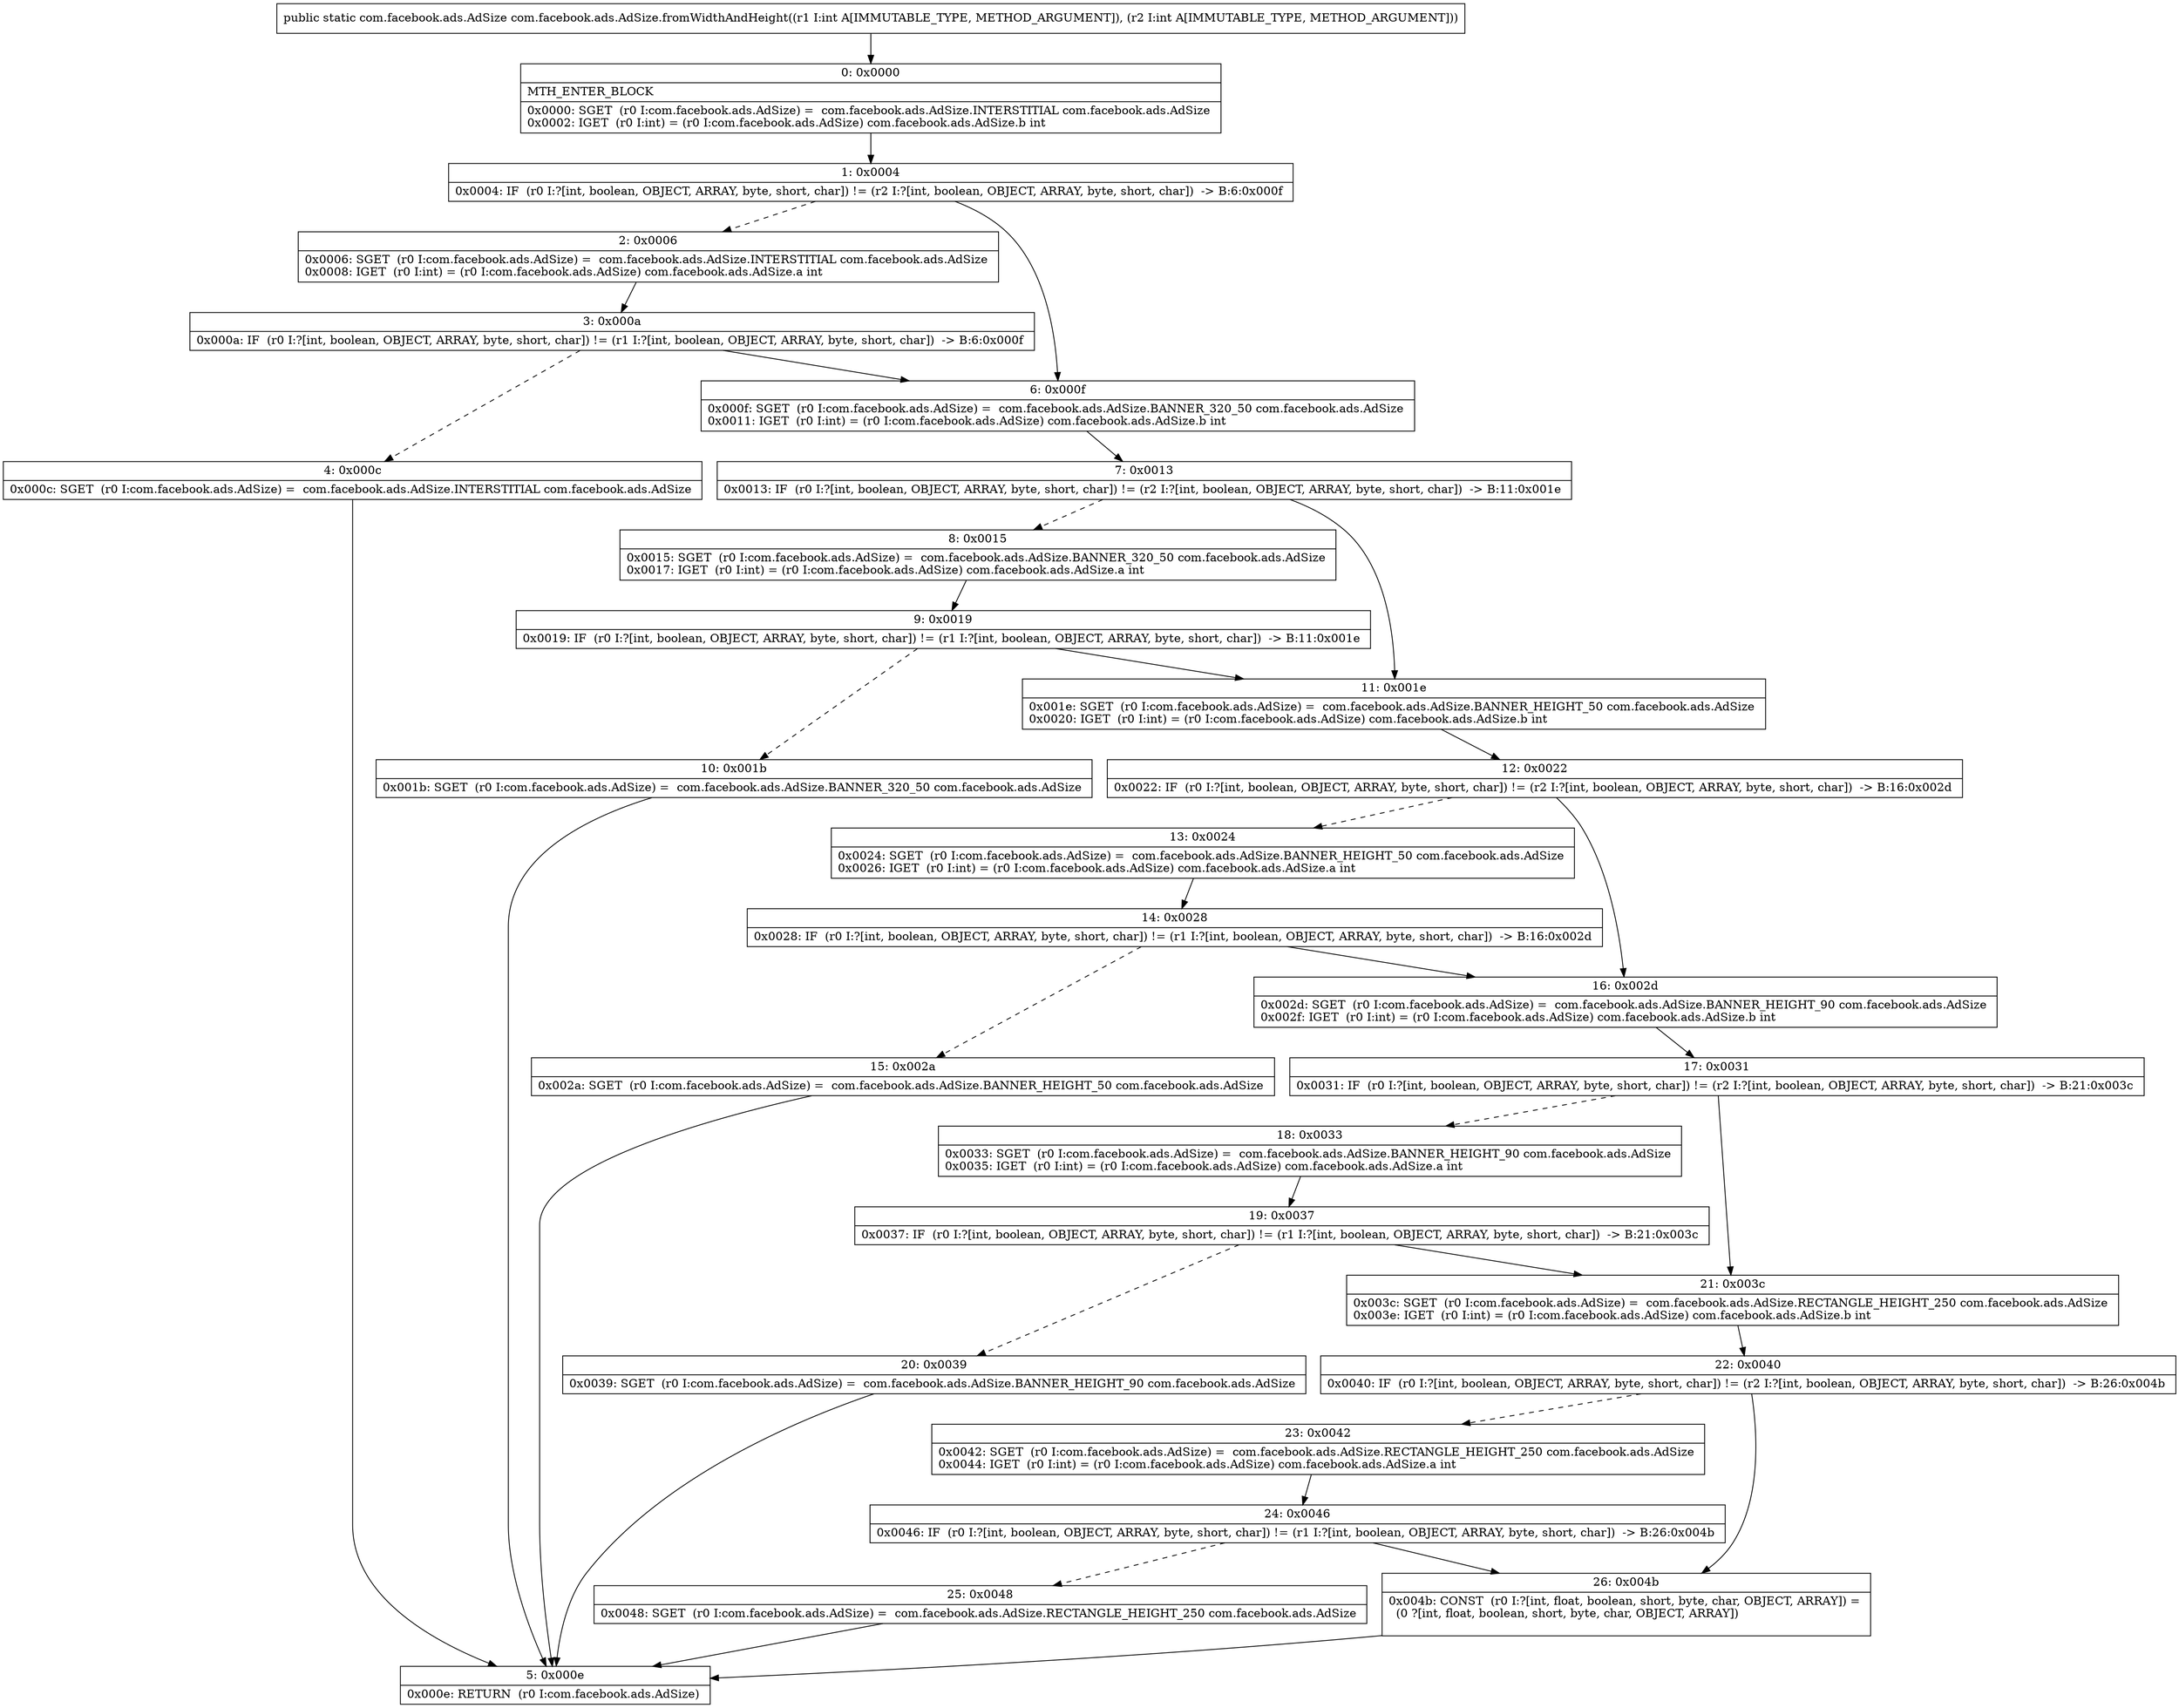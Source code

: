 digraph "CFG forcom.facebook.ads.AdSize.fromWidthAndHeight(II)Lcom\/facebook\/ads\/AdSize;" {
Node_0 [shape=record,label="{0\:\ 0x0000|MTH_ENTER_BLOCK\l|0x0000: SGET  (r0 I:com.facebook.ads.AdSize) =  com.facebook.ads.AdSize.INTERSTITIAL com.facebook.ads.AdSize \l0x0002: IGET  (r0 I:int) = (r0 I:com.facebook.ads.AdSize) com.facebook.ads.AdSize.b int \l}"];
Node_1 [shape=record,label="{1\:\ 0x0004|0x0004: IF  (r0 I:?[int, boolean, OBJECT, ARRAY, byte, short, char]) != (r2 I:?[int, boolean, OBJECT, ARRAY, byte, short, char])  \-\> B:6:0x000f \l}"];
Node_2 [shape=record,label="{2\:\ 0x0006|0x0006: SGET  (r0 I:com.facebook.ads.AdSize) =  com.facebook.ads.AdSize.INTERSTITIAL com.facebook.ads.AdSize \l0x0008: IGET  (r0 I:int) = (r0 I:com.facebook.ads.AdSize) com.facebook.ads.AdSize.a int \l}"];
Node_3 [shape=record,label="{3\:\ 0x000a|0x000a: IF  (r0 I:?[int, boolean, OBJECT, ARRAY, byte, short, char]) != (r1 I:?[int, boolean, OBJECT, ARRAY, byte, short, char])  \-\> B:6:0x000f \l}"];
Node_4 [shape=record,label="{4\:\ 0x000c|0x000c: SGET  (r0 I:com.facebook.ads.AdSize) =  com.facebook.ads.AdSize.INTERSTITIAL com.facebook.ads.AdSize \l}"];
Node_5 [shape=record,label="{5\:\ 0x000e|0x000e: RETURN  (r0 I:com.facebook.ads.AdSize) \l}"];
Node_6 [shape=record,label="{6\:\ 0x000f|0x000f: SGET  (r0 I:com.facebook.ads.AdSize) =  com.facebook.ads.AdSize.BANNER_320_50 com.facebook.ads.AdSize \l0x0011: IGET  (r0 I:int) = (r0 I:com.facebook.ads.AdSize) com.facebook.ads.AdSize.b int \l}"];
Node_7 [shape=record,label="{7\:\ 0x0013|0x0013: IF  (r0 I:?[int, boolean, OBJECT, ARRAY, byte, short, char]) != (r2 I:?[int, boolean, OBJECT, ARRAY, byte, short, char])  \-\> B:11:0x001e \l}"];
Node_8 [shape=record,label="{8\:\ 0x0015|0x0015: SGET  (r0 I:com.facebook.ads.AdSize) =  com.facebook.ads.AdSize.BANNER_320_50 com.facebook.ads.AdSize \l0x0017: IGET  (r0 I:int) = (r0 I:com.facebook.ads.AdSize) com.facebook.ads.AdSize.a int \l}"];
Node_9 [shape=record,label="{9\:\ 0x0019|0x0019: IF  (r0 I:?[int, boolean, OBJECT, ARRAY, byte, short, char]) != (r1 I:?[int, boolean, OBJECT, ARRAY, byte, short, char])  \-\> B:11:0x001e \l}"];
Node_10 [shape=record,label="{10\:\ 0x001b|0x001b: SGET  (r0 I:com.facebook.ads.AdSize) =  com.facebook.ads.AdSize.BANNER_320_50 com.facebook.ads.AdSize \l}"];
Node_11 [shape=record,label="{11\:\ 0x001e|0x001e: SGET  (r0 I:com.facebook.ads.AdSize) =  com.facebook.ads.AdSize.BANNER_HEIGHT_50 com.facebook.ads.AdSize \l0x0020: IGET  (r0 I:int) = (r0 I:com.facebook.ads.AdSize) com.facebook.ads.AdSize.b int \l}"];
Node_12 [shape=record,label="{12\:\ 0x0022|0x0022: IF  (r0 I:?[int, boolean, OBJECT, ARRAY, byte, short, char]) != (r2 I:?[int, boolean, OBJECT, ARRAY, byte, short, char])  \-\> B:16:0x002d \l}"];
Node_13 [shape=record,label="{13\:\ 0x0024|0x0024: SGET  (r0 I:com.facebook.ads.AdSize) =  com.facebook.ads.AdSize.BANNER_HEIGHT_50 com.facebook.ads.AdSize \l0x0026: IGET  (r0 I:int) = (r0 I:com.facebook.ads.AdSize) com.facebook.ads.AdSize.a int \l}"];
Node_14 [shape=record,label="{14\:\ 0x0028|0x0028: IF  (r0 I:?[int, boolean, OBJECT, ARRAY, byte, short, char]) != (r1 I:?[int, boolean, OBJECT, ARRAY, byte, short, char])  \-\> B:16:0x002d \l}"];
Node_15 [shape=record,label="{15\:\ 0x002a|0x002a: SGET  (r0 I:com.facebook.ads.AdSize) =  com.facebook.ads.AdSize.BANNER_HEIGHT_50 com.facebook.ads.AdSize \l}"];
Node_16 [shape=record,label="{16\:\ 0x002d|0x002d: SGET  (r0 I:com.facebook.ads.AdSize) =  com.facebook.ads.AdSize.BANNER_HEIGHT_90 com.facebook.ads.AdSize \l0x002f: IGET  (r0 I:int) = (r0 I:com.facebook.ads.AdSize) com.facebook.ads.AdSize.b int \l}"];
Node_17 [shape=record,label="{17\:\ 0x0031|0x0031: IF  (r0 I:?[int, boolean, OBJECT, ARRAY, byte, short, char]) != (r2 I:?[int, boolean, OBJECT, ARRAY, byte, short, char])  \-\> B:21:0x003c \l}"];
Node_18 [shape=record,label="{18\:\ 0x0033|0x0033: SGET  (r0 I:com.facebook.ads.AdSize) =  com.facebook.ads.AdSize.BANNER_HEIGHT_90 com.facebook.ads.AdSize \l0x0035: IGET  (r0 I:int) = (r0 I:com.facebook.ads.AdSize) com.facebook.ads.AdSize.a int \l}"];
Node_19 [shape=record,label="{19\:\ 0x0037|0x0037: IF  (r0 I:?[int, boolean, OBJECT, ARRAY, byte, short, char]) != (r1 I:?[int, boolean, OBJECT, ARRAY, byte, short, char])  \-\> B:21:0x003c \l}"];
Node_20 [shape=record,label="{20\:\ 0x0039|0x0039: SGET  (r0 I:com.facebook.ads.AdSize) =  com.facebook.ads.AdSize.BANNER_HEIGHT_90 com.facebook.ads.AdSize \l}"];
Node_21 [shape=record,label="{21\:\ 0x003c|0x003c: SGET  (r0 I:com.facebook.ads.AdSize) =  com.facebook.ads.AdSize.RECTANGLE_HEIGHT_250 com.facebook.ads.AdSize \l0x003e: IGET  (r0 I:int) = (r0 I:com.facebook.ads.AdSize) com.facebook.ads.AdSize.b int \l}"];
Node_22 [shape=record,label="{22\:\ 0x0040|0x0040: IF  (r0 I:?[int, boolean, OBJECT, ARRAY, byte, short, char]) != (r2 I:?[int, boolean, OBJECT, ARRAY, byte, short, char])  \-\> B:26:0x004b \l}"];
Node_23 [shape=record,label="{23\:\ 0x0042|0x0042: SGET  (r0 I:com.facebook.ads.AdSize) =  com.facebook.ads.AdSize.RECTANGLE_HEIGHT_250 com.facebook.ads.AdSize \l0x0044: IGET  (r0 I:int) = (r0 I:com.facebook.ads.AdSize) com.facebook.ads.AdSize.a int \l}"];
Node_24 [shape=record,label="{24\:\ 0x0046|0x0046: IF  (r0 I:?[int, boolean, OBJECT, ARRAY, byte, short, char]) != (r1 I:?[int, boolean, OBJECT, ARRAY, byte, short, char])  \-\> B:26:0x004b \l}"];
Node_25 [shape=record,label="{25\:\ 0x0048|0x0048: SGET  (r0 I:com.facebook.ads.AdSize) =  com.facebook.ads.AdSize.RECTANGLE_HEIGHT_250 com.facebook.ads.AdSize \l}"];
Node_26 [shape=record,label="{26\:\ 0x004b|0x004b: CONST  (r0 I:?[int, float, boolean, short, byte, char, OBJECT, ARRAY]) = \l  (0 ?[int, float, boolean, short, byte, char, OBJECT, ARRAY])\l \l}"];
MethodNode[shape=record,label="{public static com.facebook.ads.AdSize com.facebook.ads.AdSize.fromWidthAndHeight((r1 I:int A[IMMUTABLE_TYPE, METHOD_ARGUMENT]), (r2 I:int A[IMMUTABLE_TYPE, METHOD_ARGUMENT])) }"];
MethodNode -> Node_0;
Node_0 -> Node_1;
Node_1 -> Node_2[style=dashed];
Node_1 -> Node_6;
Node_2 -> Node_3;
Node_3 -> Node_4[style=dashed];
Node_3 -> Node_6;
Node_4 -> Node_5;
Node_6 -> Node_7;
Node_7 -> Node_8[style=dashed];
Node_7 -> Node_11;
Node_8 -> Node_9;
Node_9 -> Node_10[style=dashed];
Node_9 -> Node_11;
Node_10 -> Node_5;
Node_11 -> Node_12;
Node_12 -> Node_13[style=dashed];
Node_12 -> Node_16;
Node_13 -> Node_14;
Node_14 -> Node_15[style=dashed];
Node_14 -> Node_16;
Node_15 -> Node_5;
Node_16 -> Node_17;
Node_17 -> Node_18[style=dashed];
Node_17 -> Node_21;
Node_18 -> Node_19;
Node_19 -> Node_20[style=dashed];
Node_19 -> Node_21;
Node_20 -> Node_5;
Node_21 -> Node_22;
Node_22 -> Node_23[style=dashed];
Node_22 -> Node_26;
Node_23 -> Node_24;
Node_24 -> Node_25[style=dashed];
Node_24 -> Node_26;
Node_25 -> Node_5;
Node_26 -> Node_5;
}

